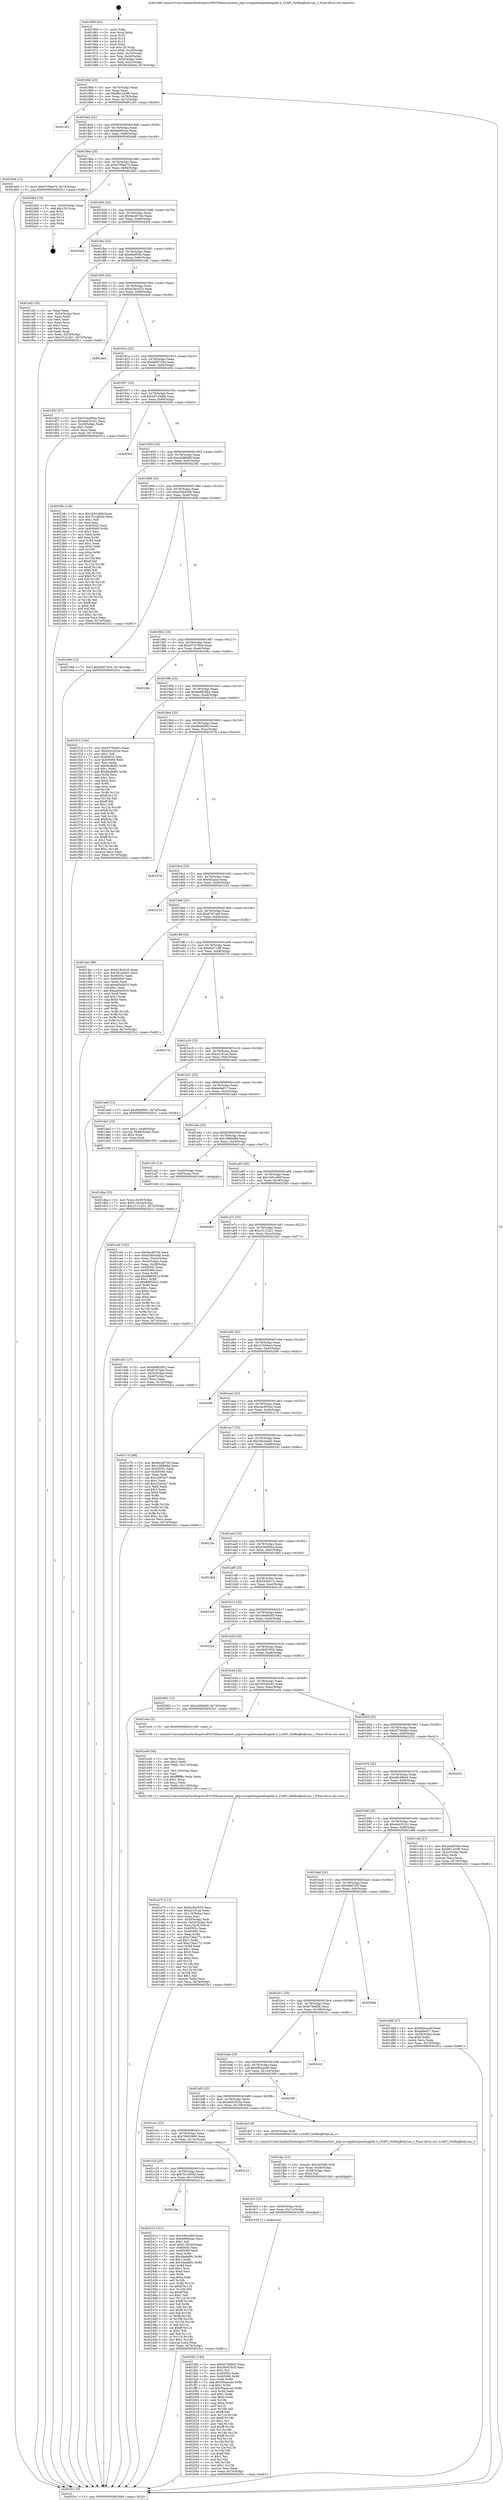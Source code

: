 digraph "0x401860" {
  label = "0x401860 (/mnt/c/Users/mathe/Desktop/tcc/POCII/binaries/extr_php-srcsapilitespeedlsapilib.h_LSAPI_GetReqBodyLen_r_Final-ollvm.out::main(0))"
  labelloc = "t"
  node[shape=record]

  Entry [label="",width=0.3,height=0.3,shape=circle,fillcolor=black,style=filled]
  "0x40188d" [label="{
     0x40188d [23]\l
     | [instrs]\l
     &nbsp;&nbsp;0x40188d \<+3\>: mov -0x74(%rbp),%eax\l
     &nbsp;&nbsp;0x401890 \<+2\>: mov %eax,%ecx\l
     &nbsp;&nbsp;0x401892 \<+6\>: sub $0x881243f6,%ecx\l
     &nbsp;&nbsp;0x401898 \<+3\>: mov %eax,-0x78(%rbp)\l
     &nbsp;&nbsp;0x40189b \<+3\>: mov %ecx,-0x7c(%rbp)\l
     &nbsp;&nbsp;0x40189e \<+6\>: je 0000000000401c63 \<main+0x403\>\l
  }"]
  "0x401c63" [label="{
     0x401c63\l
  }", style=dashed]
  "0x4018a4" [label="{
     0x4018a4 [22]\l
     | [instrs]\l
     &nbsp;&nbsp;0x4018a4 \<+5\>: jmp 00000000004018a9 \<main+0x49\>\l
     &nbsp;&nbsp;0x4018a9 \<+3\>: mov -0x78(%rbp),%eax\l
     &nbsp;&nbsp;0x4018ac \<+5\>: sub $0x8d0f42ae,%eax\l
     &nbsp;&nbsp;0x4018b1 \<+3\>: mov %eax,-0x80(%rbp)\l
     &nbsp;&nbsp;0x4018b4 \<+6\>: je 00000000004024a9 \<main+0xc49\>\l
  }"]
  Exit [label="",width=0.3,height=0.3,shape=circle,fillcolor=black,style=filled,peripheries=2]
  "0x4024a9" [label="{
     0x4024a9 [12]\l
     | [instrs]\l
     &nbsp;&nbsp;0x4024a9 \<+7\>: movl $0x9709ee7d,-0x74(%rbp)\l
     &nbsp;&nbsp;0x4024b0 \<+5\>: jmp 00000000004025c1 \<main+0xd61\>\l
  }"]
  "0x4018ba" [label="{
     0x4018ba [25]\l
     | [instrs]\l
     &nbsp;&nbsp;0x4018ba \<+5\>: jmp 00000000004018bf \<main+0x5f\>\l
     &nbsp;&nbsp;0x4018bf \<+3\>: mov -0x78(%rbp),%eax\l
     &nbsp;&nbsp;0x4018c2 \<+5\>: sub $0x9709ee7d,%eax\l
     &nbsp;&nbsp;0x4018c7 \<+6\>: mov %eax,-0x84(%rbp)\l
     &nbsp;&nbsp;0x4018cd \<+6\>: je 00000000004024b5 \<main+0xc55\>\l
  }"]
  "0x401c3e" [label="{
     0x401c3e\l
  }", style=dashed]
  "0x4024b5" [label="{
     0x4024b5 [19]\l
     | [instrs]\l
     &nbsp;&nbsp;0x4024b5 \<+3\>: mov -0x30(%rbp),%eax\l
     &nbsp;&nbsp;0x4024b8 \<+7\>: add $0x120,%rsp\l
     &nbsp;&nbsp;0x4024bf \<+1\>: pop %rbx\l
     &nbsp;&nbsp;0x4024c0 \<+2\>: pop %r12\l
     &nbsp;&nbsp;0x4024c2 \<+2\>: pop %r14\l
     &nbsp;&nbsp;0x4024c4 \<+2\>: pop %r15\l
     &nbsp;&nbsp;0x4024c6 \<+1\>: pop %rbp\l
     &nbsp;&nbsp;0x4024c7 \<+1\>: ret\l
  }"]
  "0x4018d3" [label="{
     0x4018d3 [25]\l
     | [instrs]\l
     &nbsp;&nbsp;0x4018d3 \<+5\>: jmp 00000000004018d8 \<main+0x78\>\l
     &nbsp;&nbsp;0x4018d8 \<+3\>: mov -0x78(%rbp),%eax\l
     &nbsp;&nbsp;0x4018db \<+5\>: sub $0x9acd07eb,%eax\l
     &nbsp;&nbsp;0x4018e0 \<+6\>: mov %eax,-0x88(%rbp)\l
     &nbsp;&nbsp;0x4018e6 \<+6\>: je 00000000004024c8 \<main+0xc68\>\l
  }"]
  "0x402412" [label="{
     0x402412 [151]\l
     | [instrs]\l
     &nbsp;&nbsp;0x402412 \<+5\>: mov $0x1691e80f,%eax\l
     &nbsp;&nbsp;0x402417 \<+5\>: mov $0x8d0f42ae,%ecx\l
     &nbsp;&nbsp;0x40241c \<+2\>: mov $0x1,%dl\l
     &nbsp;&nbsp;0x40241e \<+7\>: movl $0x0,-0x30(%rbp)\l
     &nbsp;&nbsp;0x402425 \<+7\>: mov 0x40505c,%esi\l
     &nbsp;&nbsp;0x40242c \<+7\>: mov 0x405060,%edi\l
     &nbsp;&nbsp;0x402433 \<+3\>: mov %esi,%r8d\l
     &nbsp;&nbsp;0x402436 \<+7\>: sub $0x3dadaf0c,%r8d\l
     &nbsp;&nbsp;0x40243d \<+4\>: sub $0x1,%r8d\l
     &nbsp;&nbsp;0x402441 \<+7\>: add $0x3dadaf0c,%r8d\l
     &nbsp;&nbsp;0x402448 \<+4\>: imul %r8d,%esi\l
     &nbsp;&nbsp;0x40244c \<+3\>: and $0x1,%esi\l
     &nbsp;&nbsp;0x40244f \<+3\>: cmp $0x0,%esi\l
     &nbsp;&nbsp;0x402452 \<+4\>: sete %r9b\l
     &nbsp;&nbsp;0x402456 \<+3\>: cmp $0xa,%edi\l
     &nbsp;&nbsp;0x402459 \<+4\>: setl %r10b\l
     &nbsp;&nbsp;0x40245d \<+3\>: mov %r9b,%r11b\l
     &nbsp;&nbsp;0x402460 \<+4\>: xor $0xff,%r11b\l
     &nbsp;&nbsp;0x402464 \<+3\>: mov %r10b,%bl\l
     &nbsp;&nbsp;0x402467 \<+3\>: xor $0xff,%bl\l
     &nbsp;&nbsp;0x40246a \<+3\>: xor $0x1,%dl\l
     &nbsp;&nbsp;0x40246d \<+3\>: mov %r11b,%r14b\l
     &nbsp;&nbsp;0x402470 \<+4\>: and $0xff,%r14b\l
     &nbsp;&nbsp;0x402474 \<+3\>: and %dl,%r9b\l
     &nbsp;&nbsp;0x402477 \<+3\>: mov %bl,%r15b\l
     &nbsp;&nbsp;0x40247a \<+4\>: and $0xff,%r15b\l
     &nbsp;&nbsp;0x40247e \<+3\>: and %dl,%r10b\l
     &nbsp;&nbsp;0x402481 \<+3\>: or %r9b,%r14b\l
     &nbsp;&nbsp;0x402484 \<+3\>: or %r10b,%r15b\l
     &nbsp;&nbsp;0x402487 \<+3\>: xor %r15b,%r14b\l
     &nbsp;&nbsp;0x40248a \<+3\>: or %bl,%r11b\l
     &nbsp;&nbsp;0x40248d \<+4\>: xor $0xff,%r11b\l
     &nbsp;&nbsp;0x402491 \<+3\>: or $0x1,%dl\l
     &nbsp;&nbsp;0x402494 \<+3\>: and %dl,%r11b\l
     &nbsp;&nbsp;0x402497 \<+3\>: or %r11b,%r14b\l
     &nbsp;&nbsp;0x40249a \<+4\>: test $0x1,%r14b\l
     &nbsp;&nbsp;0x40249e \<+3\>: cmovne %ecx,%eax\l
     &nbsp;&nbsp;0x4024a1 \<+3\>: mov %eax,-0x74(%rbp)\l
     &nbsp;&nbsp;0x4024a4 \<+5\>: jmp 00000000004025c1 \<main+0xd61\>\l
  }"]
  "0x4024c8" [label="{
     0x4024c8\l
  }", style=dashed]
  "0x4018ec" [label="{
     0x4018ec [25]\l
     | [instrs]\l
     &nbsp;&nbsp;0x4018ec \<+5\>: jmp 00000000004018f1 \<main+0x91\>\l
     &nbsp;&nbsp;0x4018f1 \<+3\>: mov -0x78(%rbp),%eax\l
     &nbsp;&nbsp;0x4018f4 \<+5\>: sub $0x9fa9f59c,%eax\l
     &nbsp;&nbsp;0x4018f9 \<+6\>: mov %eax,-0x8c(%rbp)\l
     &nbsp;&nbsp;0x4018ff \<+6\>: je 0000000000401ef2 \<main+0x692\>\l
  }"]
  "0x401c25" [label="{
     0x401c25 [25]\l
     | [instrs]\l
     &nbsp;&nbsp;0x401c25 \<+5\>: jmp 0000000000401c2a \<main+0x3ca\>\l
     &nbsp;&nbsp;0x401c2a \<+3\>: mov -0x78(%rbp),%eax\l
     &nbsp;&nbsp;0x401c2d \<+5\>: sub $0x7b1c805d,%eax\l
     &nbsp;&nbsp;0x401c32 \<+6\>: mov %eax,-0x110(%rbp)\l
     &nbsp;&nbsp;0x401c38 \<+6\>: je 0000000000402412 \<main+0xbb2\>\l
  }"]
  "0x401ef2" [label="{
     0x401ef2 [33]\l
     | [instrs]\l
     &nbsp;&nbsp;0x401ef2 \<+2\>: xor %eax,%eax\l
     &nbsp;&nbsp;0x401ef4 \<+3\>: mov -0x54(%rbp),%ecx\l
     &nbsp;&nbsp;0x401ef7 \<+2\>: mov %eax,%edx\l
     &nbsp;&nbsp;0x401ef9 \<+2\>: sub %ecx,%edx\l
     &nbsp;&nbsp;0x401efb \<+2\>: mov %eax,%ecx\l
     &nbsp;&nbsp;0x401efd \<+3\>: sub $0x1,%ecx\l
     &nbsp;&nbsp;0x401f00 \<+2\>: add %ecx,%edx\l
     &nbsp;&nbsp;0x401f02 \<+2\>: sub %edx,%eax\l
     &nbsp;&nbsp;0x401f04 \<+3\>: mov %eax,-0x54(%rbp)\l
     &nbsp;&nbsp;0x401f07 \<+7\>: movl $0x1f121d21,-0x74(%rbp)\l
     &nbsp;&nbsp;0x401f0e \<+5\>: jmp 00000000004025c1 \<main+0xd61\>\l
  }"]
  "0x401905" [label="{
     0x401905 [25]\l
     | [instrs]\l
     &nbsp;&nbsp;0x401905 \<+5\>: jmp 000000000040190a \<main+0xaa\>\l
     &nbsp;&nbsp;0x40190a \<+3\>: mov -0x78(%rbp),%eax\l
     &nbsp;&nbsp;0x40190d \<+5\>: sub $0xb18ce525,%eax\l
     &nbsp;&nbsp;0x401912 \<+6\>: mov %eax,-0x90(%rbp)\l
     &nbsp;&nbsp;0x401918 \<+6\>: je 00000000004024e4 \<main+0xc84\>\l
  }"]
  "0x402122" [label="{
     0x402122\l
  }", style=dashed]
  "0x4024e4" [label="{
     0x4024e4\l
  }", style=dashed]
  "0x40191e" [label="{
     0x40191e [25]\l
     | [instrs]\l
     &nbsp;&nbsp;0x40191e \<+5\>: jmp 0000000000401923 \<main+0xc3\>\l
     &nbsp;&nbsp;0x401923 \<+3\>: mov -0x78(%rbp),%eax\l
     &nbsp;&nbsp;0x401926 \<+5\>: sub $0xb6f5783a,%eax\l
     &nbsp;&nbsp;0x40192b \<+6\>: mov %eax,-0x94(%rbp)\l
     &nbsp;&nbsp;0x401931 \<+6\>: je 0000000000401d52 \<main+0x4f2\>\l
  }"]
  "0x401fd2" [label="{
     0x401fd2 [144]\l
     | [instrs]\l
     &nbsp;&nbsp;0x401fd2 \<+5\>: mov $0x4570b9d3,%eax\l
     &nbsp;&nbsp;0x401fd7 \<+5\>: mov $0x38007835,%esi\l
     &nbsp;&nbsp;0x401fdc \<+2\>: mov $0x1,%cl\l
     &nbsp;&nbsp;0x401fde \<+7\>: mov 0x40505c,%edx\l
     &nbsp;&nbsp;0x401fe5 \<+8\>: mov 0x405060,%r8d\l
     &nbsp;&nbsp;0x401fed \<+3\>: mov %edx,%r9d\l
     &nbsp;&nbsp;0x401ff0 \<+7\>: add $0x59aaecee,%r9d\l
     &nbsp;&nbsp;0x401ff7 \<+4\>: sub $0x1,%r9d\l
     &nbsp;&nbsp;0x401ffb \<+7\>: sub $0x59aaecee,%r9d\l
     &nbsp;&nbsp;0x402002 \<+4\>: imul %r9d,%edx\l
     &nbsp;&nbsp;0x402006 \<+3\>: and $0x1,%edx\l
     &nbsp;&nbsp;0x402009 \<+3\>: cmp $0x0,%edx\l
     &nbsp;&nbsp;0x40200c \<+4\>: sete %r10b\l
     &nbsp;&nbsp;0x402010 \<+4\>: cmp $0xa,%r8d\l
     &nbsp;&nbsp;0x402014 \<+4\>: setl %r11b\l
     &nbsp;&nbsp;0x402018 \<+3\>: mov %r10b,%bl\l
     &nbsp;&nbsp;0x40201b \<+3\>: xor $0xff,%bl\l
     &nbsp;&nbsp;0x40201e \<+3\>: mov %r11b,%r14b\l
     &nbsp;&nbsp;0x402021 \<+4\>: xor $0xff,%r14b\l
     &nbsp;&nbsp;0x402025 \<+3\>: xor $0x1,%cl\l
     &nbsp;&nbsp;0x402028 \<+3\>: mov %bl,%r15b\l
     &nbsp;&nbsp;0x40202b \<+4\>: and $0xff,%r15b\l
     &nbsp;&nbsp;0x40202f \<+3\>: and %cl,%r10b\l
     &nbsp;&nbsp;0x402032 \<+3\>: mov %r14b,%r12b\l
     &nbsp;&nbsp;0x402035 \<+4\>: and $0xff,%r12b\l
     &nbsp;&nbsp;0x402039 \<+3\>: and %cl,%r11b\l
     &nbsp;&nbsp;0x40203c \<+3\>: or %r10b,%r15b\l
     &nbsp;&nbsp;0x40203f \<+3\>: or %r11b,%r12b\l
     &nbsp;&nbsp;0x402042 \<+3\>: xor %r12b,%r15b\l
     &nbsp;&nbsp;0x402045 \<+3\>: or %r14b,%bl\l
     &nbsp;&nbsp;0x402048 \<+3\>: xor $0xff,%bl\l
     &nbsp;&nbsp;0x40204b \<+3\>: or $0x1,%cl\l
     &nbsp;&nbsp;0x40204e \<+2\>: and %cl,%bl\l
     &nbsp;&nbsp;0x402050 \<+3\>: or %bl,%r15b\l
     &nbsp;&nbsp;0x402053 \<+4\>: test $0x1,%r15b\l
     &nbsp;&nbsp;0x402057 \<+3\>: cmovne %esi,%eax\l
     &nbsp;&nbsp;0x40205a \<+3\>: mov %eax,-0x74(%rbp)\l
     &nbsp;&nbsp;0x40205d \<+5\>: jmp 00000000004025c1 \<main+0xd61\>\l
  }"]
  "0x401d52" [label="{
     0x401d52 [27]\l
     | [instrs]\l
     &nbsp;&nbsp;0x401d52 \<+5\>: mov $0x334a90ea,%eax\l
     &nbsp;&nbsp;0x401d57 \<+5\>: mov $0x4eb35161,%ecx\l
     &nbsp;&nbsp;0x401d5c \<+3\>: mov -0x28(%rbp),%edx\l
     &nbsp;&nbsp;0x401d5f \<+3\>: cmp $0x1,%edx\l
     &nbsp;&nbsp;0x401d62 \<+3\>: cmovl %ecx,%eax\l
     &nbsp;&nbsp;0x401d65 \<+3\>: mov %eax,-0x74(%rbp)\l
     &nbsp;&nbsp;0x401d68 \<+5\>: jmp 00000000004025c1 \<main+0xd61\>\l
  }"]
  "0x401937" [label="{
     0x401937 [25]\l
     | [instrs]\l
     &nbsp;&nbsp;0x401937 \<+5\>: jmp 000000000040193c \<main+0xdc\>\l
     &nbsp;&nbsp;0x40193c \<+3\>: mov -0x78(%rbp),%eax\l
     &nbsp;&nbsp;0x40193f \<+5\>: sub $0xb87e3a89,%eax\l
     &nbsp;&nbsp;0x401944 \<+6\>: mov %eax,-0x98(%rbp)\l
     &nbsp;&nbsp;0x40194a \<+6\>: je 0000000000402363 \<main+0xb03\>\l
  }"]
  "0x401fc3" [label="{
     0x401fc3 [15]\l
     | [instrs]\l
     &nbsp;&nbsp;0x401fc3 \<+4\>: mov -0x50(%rbp),%rdi\l
     &nbsp;&nbsp;0x401fc7 \<+6\>: mov %eax,-0x11c(%rbp)\l
     &nbsp;&nbsp;0x401fcd \<+5\>: call 0000000000401030 \<free@plt\>\l
     | [calls]\l
     &nbsp;&nbsp;0x401030 \{1\} (unknown)\l
  }"]
  "0x402363" [label="{
     0x402363\l
  }", style=dashed]
  "0x401950" [label="{
     0x401950 [25]\l
     | [instrs]\l
     &nbsp;&nbsp;0x401950 \<+5\>: jmp 0000000000401955 \<main+0xf5\>\l
     &nbsp;&nbsp;0x401955 \<+3\>: mov -0x78(%rbp),%eax\l
     &nbsp;&nbsp;0x401958 \<+5\>: sub $0xcbd8dd6f,%eax\l
     &nbsp;&nbsp;0x40195d \<+6\>: mov %eax,-0x9c(%rbp)\l
     &nbsp;&nbsp;0x401963 \<+6\>: je 000000000040238c \<main+0xb2c\>\l
  }"]
  "0x401fac" [label="{
     0x401fac [23]\l
     | [instrs]\l
     &nbsp;&nbsp;0x401fac \<+10\>: movabs $0x4030d6,%rdi\l
     &nbsp;&nbsp;0x401fb6 \<+3\>: mov %eax,-0x58(%rbp)\l
     &nbsp;&nbsp;0x401fb9 \<+3\>: mov -0x58(%rbp),%esi\l
     &nbsp;&nbsp;0x401fbc \<+2\>: mov $0x0,%al\l
     &nbsp;&nbsp;0x401fbe \<+5\>: call 0000000000401040 \<printf@plt\>\l
     | [calls]\l
     &nbsp;&nbsp;0x401040 \{1\} (unknown)\l
  }"]
  "0x40238c" [label="{
     0x40238c [134]\l
     | [instrs]\l
     &nbsp;&nbsp;0x40238c \<+5\>: mov $0x1691e80f,%eax\l
     &nbsp;&nbsp;0x402391 \<+5\>: mov $0x7b1c805d,%ecx\l
     &nbsp;&nbsp;0x402396 \<+2\>: mov $0x1,%dl\l
     &nbsp;&nbsp;0x402398 \<+2\>: xor %esi,%esi\l
     &nbsp;&nbsp;0x40239a \<+7\>: mov 0x40505c,%edi\l
     &nbsp;&nbsp;0x4023a1 \<+8\>: mov 0x405060,%r8d\l
     &nbsp;&nbsp;0x4023a9 \<+3\>: sub $0x1,%esi\l
     &nbsp;&nbsp;0x4023ac \<+3\>: mov %edi,%r9d\l
     &nbsp;&nbsp;0x4023af \<+3\>: add %esi,%r9d\l
     &nbsp;&nbsp;0x4023b2 \<+4\>: imul %r9d,%edi\l
     &nbsp;&nbsp;0x4023b6 \<+3\>: and $0x1,%edi\l
     &nbsp;&nbsp;0x4023b9 \<+3\>: cmp $0x0,%edi\l
     &nbsp;&nbsp;0x4023bc \<+4\>: sete %r10b\l
     &nbsp;&nbsp;0x4023c0 \<+4\>: cmp $0xa,%r8d\l
     &nbsp;&nbsp;0x4023c4 \<+4\>: setl %r11b\l
     &nbsp;&nbsp;0x4023c8 \<+3\>: mov %r10b,%bl\l
     &nbsp;&nbsp;0x4023cb \<+3\>: xor $0xff,%bl\l
     &nbsp;&nbsp;0x4023ce \<+3\>: mov %r11b,%r14b\l
     &nbsp;&nbsp;0x4023d1 \<+4\>: xor $0xff,%r14b\l
     &nbsp;&nbsp;0x4023d5 \<+3\>: xor $0x0,%dl\l
     &nbsp;&nbsp;0x4023d8 \<+3\>: mov %bl,%r15b\l
     &nbsp;&nbsp;0x4023db \<+4\>: and $0x0,%r15b\l
     &nbsp;&nbsp;0x4023df \<+3\>: and %dl,%r10b\l
     &nbsp;&nbsp;0x4023e2 \<+3\>: mov %r14b,%r12b\l
     &nbsp;&nbsp;0x4023e5 \<+4\>: and $0x0,%r12b\l
     &nbsp;&nbsp;0x4023e9 \<+3\>: and %dl,%r11b\l
     &nbsp;&nbsp;0x4023ec \<+3\>: or %r10b,%r15b\l
     &nbsp;&nbsp;0x4023ef \<+3\>: or %r11b,%r12b\l
     &nbsp;&nbsp;0x4023f2 \<+3\>: xor %r12b,%r15b\l
     &nbsp;&nbsp;0x4023f5 \<+3\>: or %r14b,%bl\l
     &nbsp;&nbsp;0x4023f8 \<+3\>: xor $0xff,%bl\l
     &nbsp;&nbsp;0x4023fb \<+3\>: or $0x0,%dl\l
     &nbsp;&nbsp;0x4023fe \<+2\>: and %dl,%bl\l
     &nbsp;&nbsp;0x402400 \<+3\>: or %bl,%r15b\l
     &nbsp;&nbsp;0x402403 \<+4\>: test $0x1,%r15b\l
     &nbsp;&nbsp;0x402407 \<+3\>: cmovne %ecx,%eax\l
     &nbsp;&nbsp;0x40240a \<+3\>: mov %eax,-0x74(%rbp)\l
     &nbsp;&nbsp;0x40240d \<+5\>: jmp 00000000004025c1 \<main+0xd61\>\l
  }"]
  "0x401969" [label="{
     0x401969 [25]\l
     | [instrs]\l
     &nbsp;&nbsp;0x401969 \<+5\>: jmp 000000000040196e \<main+0x10e\>\l
     &nbsp;&nbsp;0x40196e \<+3\>: mov -0x78(%rbp),%eax\l
     &nbsp;&nbsp;0x401971 \<+5\>: sub $0xd34b45d8,%eax\l
     &nbsp;&nbsp;0x401976 \<+6\>: mov %eax,-0xa0(%rbp)\l
     &nbsp;&nbsp;0x40197c \<+6\>: je 0000000000401d46 \<main+0x4e6\>\l
  }"]
  "0x401c0c" [label="{
     0x401c0c [25]\l
     | [instrs]\l
     &nbsp;&nbsp;0x401c0c \<+5\>: jmp 0000000000401c11 \<main+0x3b1\>\l
     &nbsp;&nbsp;0x401c11 \<+3\>: mov -0x78(%rbp),%eax\l
     &nbsp;&nbsp;0x401c14 \<+5\>: sub $0x766028d0,%eax\l
     &nbsp;&nbsp;0x401c19 \<+6\>: mov %eax,-0x10c(%rbp)\l
     &nbsp;&nbsp;0x401c1f \<+6\>: je 0000000000402122 \<main+0x8c2\>\l
  }"]
  "0x401d46" [label="{
     0x401d46 [12]\l
     | [instrs]\l
     &nbsp;&nbsp;0x401d46 \<+7\>: movl $0xb6f5783a,-0x74(%rbp)\l
     &nbsp;&nbsp;0x401d4d \<+5\>: jmp 00000000004025c1 \<main+0xd61\>\l
  }"]
  "0x401982" [label="{
     0x401982 [25]\l
     | [instrs]\l
     &nbsp;&nbsp;0x401982 \<+5\>: jmp 0000000000401987 \<main+0x127\>\l
     &nbsp;&nbsp;0x401987 \<+3\>: mov -0x78(%rbp),%eax\l
     &nbsp;&nbsp;0x40198a \<+5\>: sub $0xd73278d4,%eax\l
     &nbsp;&nbsp;0x40198f \<+6\>: mov %eax,-0xa4(%rbp)\l
     &nbsp;&nbsp;0x401995 \<+6\>: je 000000000040256c \<main+0xd0c\>\l
  }"]
  "0x401fa3" [label="{
     0x401fa3 [9]\l
     | [instrs]\l
     &nbsp;&nbsp;0x401fa3 \<+4\>: mov -0x50(%rbp),%rdi\l
     &nbsp;&nbsp;0x401fa7 \<+5\>: call 00000000004015e0 \<LSAPI_GetReqBodyLen_r\>\l
     | [calls]\l
     &nbsp;&nbsp;0x4015e0 \{1\} (/mnt/c/Users/mathe/Desktop/tcc/POCII/binaries/extr_php-srcsapilitespeedlsapilib.h_LSAPI_GetReqBodyLen_r_Final-ollvm.out::LSAPI_GetReqBodyLen_r)\l
  }"]
  "0x40256c" [label="{
     0x40256c\l
  }", style=dashed]
  "0x40199b" [label="{
     0x40199b [25]\l
     | [instrs]\l
     &nbsp;&nbsp;0x40199b \<+5\>: jmp 00000000004019a0 \<main+0x140\>\l
     &nbsp;&nbsp;0x4019a0 \<+3\>: mov -0x78(%rbp),%eax\l
     &nbsp;&nbsp;0x4019a3 \<+5\>: sub $0xde9826b2,%eax\l
     &nbsp;&nbsp;0x4019a8 \<+6\>: mov %eax,-0xa8(%rbp)\l
     &nbsp;&nbsp;0x4019ae \<+6\>: je 0000000000401f13 \<main+0x6b3\>\l
  }"]
  "0x401bf3" [label="{
     0x401bf3 [25]\l
     | [instrs]\l
     &nbsp;&nbsp;0x401bf3 \<+5\>: jmp 0000000000401bf8 \<main+0x398\>\l
     &nbsp;&nbsp;0x401bf8 \<+3\>: mov -0x78(%rbp),%eax\l
     &nbsp;&nbsp;0x401bfb \<+5\>: sub $0x6c81825a,%eax\l
     &nbsp;&nbsp;0x401c00 \<+6\>: mov %eax,-0x108(%rbp)\l
     &nbsp;&nbsp;0x401c06 \<+6\>: je 0000000000401fa3 \<main+0x743\>\l
  }"]
  "0x401f13" [label="{
     0x401f13 [144]\l
     | [instrs]\l
     &nbsp;&nbsp;0x401f13 \<+5\>: mov $0x4570b9d3,%eax\l
     &nbsp;&nbsp;0x401f18 \<+5\>: mov $0x6c81825a,%ecx\l
     &nbsp;&nbsp;0x401f1d \<+2\>: mov $0x1,%dl\l
     &nbsp;&nbsp;0x401f1f \<+7\>: mov 0x40505c,%esi\l
     &nbsp;&nbsp;0x401f26 \<+7\>: mov 0x405060,%edi\l
     &nbsp;&nbsp;0x401f2d \<+3\>: mov %esi,%r8d\l
     &nbsp;&nbsp;0x401f30 \<+7\>: sub $0xfdcdbdf2,%r8d\l
     &nbsp;&nbsp;0x401f37 \<+4\>: sub $0x1,%r8d\l
     &nbsp;&nbsp;0x401f3b \<+7\>: add $0xfdcdbdf2,%r8d\l
     &nbsp;&nbsp;0x401f42 \<+4\>: imul %r8d,%esi\l
     &nbsp;&nbsp;0x401f46 \<+3\>: and $0x1,%esi\l
     &nbsp;&nbsp;0x401f49 \<+3\>: cmp $0x0,%esi\l
     &nbsp;&nbsp;0x401f4c \<+4\>: sete %r9b\l
     &nbsp;&nbsp;0x401f50 \<+3\>: cmp $0xa,%edi\l
     &nbsp;&nbsp;0x401f53 \<+4\>: setl %r10b\l
     &nbsp;&nbsp;0x401f57 \<+3\>: mov %r9b,%r11b\l
     &nbsp;&nbsp;0x401f5a \<+4\>: xor $0xff,%r11b\l
     &nbsp;&nbsp;0x401f5e \<+3\>: mov %r10b,%bl\l
     &nbsp;&nbsp;0x401f61 \<+3\>: xor $0xff,%bl\l
     &nbsp;&nbsp;0x401f64 \<+3\>: xor $0x1,%dl\l
     &nbsp;&nbsp;0x401f67 \<+3\>: mov %r11b,%r14b\l
     &nbsp;&nbsp;0x401f6a \<+4\>: and $0xff,%r14b\l
     &nbsp;&nbsp;0x401f6e \<+3\>: and %dl,%r9b\l
     &nbsp;&nbsp;0x401f71 \<+3\>: mov %bl,%r15b\l
     &nbsp;&nbsp;0x401f74 \<+4\>: and $0xff,%r15b\l
     &nbsp;&nbsp;0x401f78 \<+3\>: and %dl,%r10b\l
     &nbsp;&nbsp;0x401f7b \<+3\>: or %r9b,%r14b\l
     &nbsp;&nbsp;0x401f7e \<+3\>: or %r10b,%r15b\l
     &nbsp;&nbsp;0x401f81 \<+3\>: xor %r15b,%r14b\l
     &nbsp;&nbsp;0x401f84 \<+3\>: or %bl,%r11b\l
     &nbsp;&nbsp;0x401f87 \<+4\>: xor $0xff,%r11b\l
     &nbsp;&nbsp;0x401f8b \<+3\>: or $0x1,%dl\l
     &nbsp;&nbsp;0x401f8e \<+3\>: and %dl,%r11b\l
     &nbsp;&nbsp;0x401f91 \<+3\>: or %r11b,%r14b\l
     &nbsp;&nbsp;0x401f94 \<+4\>: test $0x1,%r14b\l
     &nbsp;&nbsp;0x401f98 \<+3\>: cmovne %ecx,%eax\l
     &nbsp;&nbsp;0x401f9b \<+3\>: mov %eax,-0x74(%rbp)\l
     &nbsp;&nbsp;0x401f9e \<+5\>: jmp 00000000004025c1 \<main+0xd61\>\l
  }"]
  "0x4019b4" [label="{
     0x4019b4 [25]\l
     | [instrs]\l
     &nbsp;&nbsp;0x4019b4 \<+5\>: jmp 00000000004019b9 \<main+0x159\>\l
     &nbsp;&nbsp;0x4019b9 \<+3\>: mov -0x78(%rbp),%eax\l
     &nbsp;&nbsp;0x4019bc \<+5\>: sub $0xf8eb4963,%eax\l
     &nbsp;&nbsp;0x4019c1 \<+6\>: mov %eax,-0xac(%rbp)\l
     &nbsp;&nbsp;0x4019c7 \<+6\>: je 0000000000402578 \<main+0xd18\>\l
  }"]
  "0x40236f" [label="{
     0x40236f\l
  }", style=dashed]
  "0x402578" [label="{
     0x402578\l
  }", style=dashed]
  "0x4019cd" [label="{
     0x4019cd [25]\l
     | [instrs]\l
     &nbsp;&nbsp;0x4019cd \<+5\>: jmp 00000000004019d2 \<main+0x172\>\l
     &nbsp;&nbsp;0x4019d2 \<+3\>: mov -0x78(%rbp),%eax\l
     &nbsp;&nbsp;0x4019d5 \<+5\>: sub $0x6d2aad,%eax\l
     &nbsp;&nbsp;0x4019da \<+6\>: mov %eax,-0xb0(%rbp)\l
     &nbsp;&nbsp;0x4019e0 \<+6\>: je 0000000000402233 \<main+0x9d3\>\l
  }"]
  "0x401bda" [label="{
     0x401bda [25]\l
     | [instrs]\l
     &nbsp;&nbsp;0x401bda \<+5\>: jmp 0000000000401bdf \<main+0x37f\>\l
     &nbsp;&nbsp;0x401bdf \<+3\>: mov -0x78(%rbp),%eax\l
     &nbsp;&nbsp;0x401be2 \<+5\>: sub $0x692aac6f,%eax\l
     &nbsp;&nbsp;0x401be7 \<+6\>: mov %eax,-0x104(%rbp)\l
     &nbsp;&nbsp;0x401bed \<+6\>: je 000000000040236f \<main+0xb0f\>\l
  }"]
  "0x402233" [label="{
     0x402233\l
  }", style=dashed]
  "0x4019e6" [label="{
     0x4019e6 [25]\l
     | [instrs]\l
     &nbsp;&nbsp;0x4019e6 \<+5\>: jmp 00000000004019eb \<main+0x18b\>\l
     &nbsp;&nbsp;0x4019eb \<+3\>: mov -0x78(%rbp),%eax\l
     &nbsp;&nbsp;0x4019ee \<+5\>: sub $0x8767abd,%eax\l
     &nbsp;&nbsp;0x4019f3 \<+6\>: mov %eax,-0xb4(%rbp)\l
     &nbsp;&nbsp;0x4019f9 \<+6\>: je 0000000000401dec \<main+0x58c\>\l
  }"]
  "0x4021e1" [label="{
     0x4021e1\l
  }", style=dashed]
  "0x401dec" [label="{
     0x401dec [88]\l
     | [instrs]\l
     &nbsp;&nbsp;0x401dec \<+5\>: mov $0xb18ce525,%eax\l
     &nbsp;&nbsp;0x401df1 \<+5\>: mov $0x381d4ed1,%ecx\l
     &nbsp;&nbsp;0x401df6 \<+7\>: mov 0x40505c,%edx\l
     &nbsp;&nbsp;0x401dfd \<+7\>: mov 0x405060,%esi\l
     &nbsp;&nbsp;0x401e04 \<+2\>: mov %edx,%edi\l
     &nbsp;&nbsp;0x401e06 \<+6\>: sub $0xad5a5d33,%edi\l
     &nbsp;&nbsp;0x401e0c \<+3\>: sub $0x1,%edi\l
     &nbsp;&nbsp;0x401e0f \<+6\>: add $0xad5a5d33,%edi\l
     &nbsp;&nbsp;0x401e15 \<+3\>: imul %edi,%edx\l
     &nbsp;&nbsp;0x401e18 \<+3\>: and $0x1,%edx\l
     &nbsp;&nbsp;0x401e1b \<+3\>: cmp $0x0,%edx\l
     &nbsp;&nbsp;0x401e1e \<+4\>: sete %r8b\l
     &nbsp;&nbsp;0x401e22 \<+3\>: cmp $0xa,%esi\l
     &nbsp;&nbsp;0x401e25 \<+4\>: setl %r9b\l
     &nbsp;&nbsp;0x401e29 \<+3\>: mov %r8b,%r10b\l
     &nbsp;&nbsp;0x401e2c \<+3\>: and %r9b,%r10b\l
     &nbsp;&nbsp;0x401e2f \<+3\>: xor %r9b,%r8b\l
     &nbsp;&nbsp;0x401e32 \<+3\>: or %r8b,%r10b\l
     &nbsp;&nbsp;0x401e35 \<+4\>: test $0x1,%r10b\l
     &nbsp;&nbsp;0x401e39 \<+3\>: cmovne %ecx,%eax\l
     &nbsp;&nbsp;0x401e3c \<+3\>: mov %eax,-0x74(%rbp)\l
     &nbsp;&nbsp;0x401e3f \<+5\>: jmp 00000000004025c1 \<main+0xd61\>\l
  }"]
  "0x4019ff" [label="{
     0x4019ff [25]\l
     | [instrs]\l
     &nbsp;&nbsp;0x4019ff \<+5\>: jmp 0000000000401a04 \<main+0x1a4\>\l
     &nbsp;&nbsp;0x401a04 \<+3\>: mov -0x78(%rbp),%eax\l
     &nbsp;&nbsp;0x401a07 \<+5\>: sub $0x9d27188,%eax\l
     &nbsp;&nbsp;0x401a0c \<+6\>: mov %eax,-0xb8(%rbp)\l
     &nbsp;&nbsp;0x401a12 \<+6\>: je 000000000040237b \<main+0xb1b\>\l
  }"]
  "0x401bc1" [label="{
     0x401bc1 [25]\l
     | [instrs]\l
     &nbsp;&nbsp;0x401bc1 \<+5\>: jmp 0000000000401bc6 \<main+0x366\>\l
     &nbsp;&nbsp;0x401bc6 \<+3\>: mov -0x78(%rbp),%eax\l
     &nbsp;&nbsp;0x401bc9 \<+5\>: sub $0x67feef58,%eax\l
     &nbsp;&nbsp;0x401bce \<+6\>: mov %eax,-0x100(%rbp)\l
     &nbsp;&nbsp;0x401bd4 \<+6\>: je 00000000004021e1 \<main+0x981\>\l
  }"]
  "0x40237b" [label="{
     0x40237b\l
  }", style=dashed]
  "0x401a18" [label="{
     0x401a18 [25]\l
     | [instrs]\l
     &nbsp;&nbsp;0x401a18 \<+5\>: jmp 0000000000401a1d \<main+0x1bd\>\l
     &nbsp;&nbsp;0x401a1d \<+3\>: mov -0x78(%rbp),%eax\l
     &nbsp;&nbsp;0x401a20 \<+5\>: sub $0xa2191aa,%eax\l
     &nbsp;&nbsp;0x401a25 \<+6\>: mov %eax,-0xbc(%rbp)\l
     &nbsp;&nbsp;0x401a2b \<+6\>: je 0000000000401ee6 \<main+0x686\>\l
  }"]
  "0x40206e" [label="{
     0x40206e\l
  }", style=dashed]
  "0x401ee6" [label="{
     0x401ee6 [12]\l
     | [instrs]\l
     &nbsp;&nbsp;0x401ee6 \<+7\>: movl $0x9fa9f59c,-0x74(%rbp)\l
     &nbsp;&nbsp;0x401eed \<+5\>: jmp 00000000004025c1 \<main+0xd61\>\l
  }"]
  "0x401a31" [label="{
     0x401a31 [25]\l
     | [instrs]\l
     &nbsp;&nbsp;0x401a31 \<+5\>: jmp 0000000000401a36 \<main+0x1d6\>\l
     &nbsp;&nbsp;0x401a36 \<+3\>: mov -0x78(%rbp),%eax\l
     &nbsp;&nbsp;0x401a39 \<+5\>: sub $0xde9ef17,%eax\l
     &nbsp;&nbsp;0x401a3e \<+6\>: mov %eax,-0xc0(%rbp)\l
     &nbsp;&nbsp;0x401a44 \<+6\>: je 0000000000401da3 \<main+0x543\>\l
  }"]
  "0x401e75" [label="{
     0x401e75 [113]\l
     | [instrs]\l
     &nbsp;&nbsp;0x401e75 \<+5\>: mov $0xb18ce525,%ecx\l
     &nbsp;&nbsp;0x401e7a \<+5\>: mov $0xa2191aa,%edx\l
     &nbsp;&nbsp;0x401e7f \<+6\>: mov -0x118(%rbp),%esi\l
     &nbsp;&nbsp;0x401e85 \<+3\>: imul %eax,%esi\l
     &nbsp;&nbsp;0x401e88 \<+4\>: mov -0x50(%rbp),%rdi\l
     &nbsp;&nbsp;0x401e8c \<+4\>: movslq -0x54(%rbp),%r8\l
     &nbsp;&nbsp;0x401e90 \<+4\>: mov %esi,(%rdi,%r8,4)\l
     &nbsp;&nbsp;0x401e94 \<+7\>: mov 0x40505c,%eax\l
     &nbsp;&nbsp;0x401e9b \<+7\>: mov 0x405060,%esi\l
     &nbsp;&nbsp;0x401ea2 \<+3\>: mov %eax,%r9d\l
     &nbsp;&nbsp;0x401ea5 \<+7\>: sub $0xc7dae772,%r9d\l
     &nbsp;&nbsp;0x401eac \<+4\>: sub $0x1,%r9d\l
     &nbsp;&nbsp;0x401eb0 \<+7\>: add $0xc7dae772,%r9d\l
     &nbsp;&nbsp;0x401eb7 \<+4\>: imul %r9d,%eax\l
     &nbsp;&nbsp;0x401ebb \<+3\>: and $0x1,%eax\l
     &nbsp;&nbsp;0x401ebe \<+3\>: cmp $0x0,%eax\l
     &nbsp;&nbsp;0x401ec1 \<+4\>: sete %r10b\l
     &nbsp;&nbsp;0x401ec5 \<+3\>: cmp $0xa,%esi\l
     &nbsp;&nbsp;0x401ec8 \<+4\>: setl %r11b\l
     &nbsp;&nbsp;0x401ecc \<+3\>: mov %r10b,%bl\l
     &nbsp;&nbsp;0x401ecf \<+3\>: and %r11b,%bl\l
     &nbsp;&nbsp;0x401ed2 \<+3\>: xor %r11b,%r10b\l
     &nbsp;&nbsp;0x401ed5 \<+3\>: or %r10b,%bl\l
     &nbsp;&nbsp;0x401ed8 \<+3\>: test $0x1,%bl\l
     &nbsp;&nbsp;0x401edb \<+3\>: cmovne %edx,%ecx\l
     &nbsp;&nbsp;0x401ede \<+3\>: mov %ecx,-0x74(%rbp)\l
     &nbsp;&nbsp;0x401ee1 \<+5\>: jmp 00000000004025c1 \<main+0xd61\>\l
  }"]
  "0x401da3" [label="{
     0x401da3 [23]\l
     | [instrs]\l
     &nbsp;&nbsp;0x401da3 \<+7\>: movl $0x1,-0x48(%rbp)\l
     &nbsp;&nbsp;0x401daa \<+4\>: movslq -0x48(%rbp),%rax\l
     &nbsp;&nbsp;0x401dae \<+4\>: shl $0x2,%rax\l
     &nbsp;&nbsp;0x401db2 \<+3\>: mov %rax,%rdi\l
     &nbsp;&nbsp;0x401db5 \<+5\>: call 0000000000401050 \<malloc@plt\>\l
     | [calls]\l
     &nbsp;&nbsp;0x401050 \{1\} (unknown)\l
  }"]
  "0x401a4a" [label="{
     0x401a4a [25]\l
     | [instrs]\l
     &nbsp;&nbsp;0x401a4a \<+5\>: jmp 0000000000401a4f \<main+0x1ef\>\l
     &nbsp;&nbsp;0x401a4f \<+3\>: mov -0x78(%rbp),%eax\l
     &nbsp;&nbsp;0x401a52 \<+5\>: sub $0x10fb6d8d,%eax\l
     &nbsp;&nbsp;0x401a57 \<+6\>: mov %eax,-0xc4(%rbp)\l
     &nbsp;&nbsp;0x401a5d \<+6\>: je 0000000000401cd3 \<main+0x473\>\l
  }"]
  "0x401e49" [label="{
     0x401e49 [44]\l
     | [instrs]\l
     &nbsp;&nbsp;0x401e49 \<+2\>: xor %ecx,%ecx\l
     &nbsp;&nbsp;0x401e4b \<+5\>: mov $0x2,%edx\l
     &nbsp;&nbsp;0x401e50 \<+6\>: mov %edx,-0x114(%rbp)\l
     &nbsp;&nbsp;0x401e56 \<+1\>: cltd\l
     &nbsp;&nbsp;0x401e57 \<+6\>: mov -0x114(%rbp),%esi\l
     &nbsp;&nbsp;0x401e5d \<+2\>: idiv %esi\l
     &nbsp;&nbsp;0x401e5f \<+6\>: imul $0xfffffffe,%edx,%edx\l
     &nbsp;&nbsp;0x401e65 \<+3\>: sub $0x1,%ecx\l
     &nbsp;&nbsp;0x401e68 \<+2\>: sub %ecx,%edx\l
     &nbsp;&nbsp;0x401e6a \<+6\>: mov %edx,-0x118(%rbp)\l
     &nbsp;&nbsp;0x401e70 \<+5\>: call 0000000000401160 \<next_i\>\l
     | [calls]\l
     &nbsp;&nbsp;0x401160 \{1\} (/mnt/c/Users/mathe/Desktop/tcc/POCII/binaries/extr_php-srcsapilitespeedlsapilib.h_LSAPI_GetReqBodyLen_r_Final-ollvm.out::next_i)\l
  }"]
  "0x401cd3" [label="{
     0x401cd3 [13]\l
     | [instrs]\l
     &nbsp;&nbsp;0x401cd3 \<+4\>: mov -0x40(%rbp),%rax\l
     &nbsp;&nbsp;0x401cd7 \<+4\>: mov 0x8(%rax),%rdi\l
     &nbsp;&nbsp;0x401cdb \<+5\>: call 0000000000401060 \<atoi@plt\>\l
     | [calls]\l
     &nbsp;&nbsp;0x401060 \{1\} (unknown)\l
  }"]
  "0x401a63" [label="{
     0x401a63 [25]\l
     | [instrs]\l
     &nbsp;&nbsp;0x401a63 \<+5\>: jmp 0000000000401a68 \<main+0x208\>\l
     &nbsp;&nbsp;0x401a68 \<+3\>: mov -0x78(%rbp),%eax\l
     &nbsp;&nbsp;0x401a6b \<+5\>: sub $0x1691e80f,%eax\l
     &nbsp;&nbsp;0x401a70 \<+6\>: mov %eax,-0xc8(%rbp)\l
     &nbsp;&nbsp;0x401a76 \<+6\>: je 00000000004025b3 \<main+0xd53\>\l
  }"]
  "0x401dba" [label="{
     0x401dba [23]\l
     | [instrs]\l
     &nbsp;&nbsp;0x401dba \<+4\>: mov %rax,-0x50(%rbp)\l
     &nbsp;&nbsp;0x401dbe \<+7\>: movl $0x0,-0x54(%rbp)\l
     &nbsp;&nbsp;0x401dc5 \<+7\>: movl $0x1f121d21,-0x74(%rbp)\l
     &nbsp;&nbsp;0x401dcc \<+5\>: jmp 00000000004025c1 \<main+0xd61\>\l
  }"]
  "0x4025b3" [label="{
     0x4025b3\l
  }", style=dashed]
  "0x401a7c" [label="{
     0x401a7c [25]\l
     | [instrs]\l
     &nbsp;&nbsp;0x401a7c \<+5\>: jmp 0000000000401a81 \<main+0x221\>\l
     &nbsp;&nbsp;0x401a81 \<+3\>: mov -0x78(%rbp),%eax\l
     &nbsp;&nbsp;0x401a84 \<+5\>: sub $0x1f121d21,%eax\l
     &nbsp;&nbsp;0x401a89 \<+6\>: mov %eax,-0xcc(%rbp)\l
     &nbsp;&nbsp;0x401a8f \<+6\>: je 0000000000401dd1 \<main+0x571\>\l
  }"]
  "0x401ba8" [label="{
     0x401ba8 [25]\l
     | [instrs]\l
     &nbsp;&nbsp;0x401ba8 \<+5\>: jmp 0000000000401bad \<main+0x34d\>\l
     &nbsp;&nbsp;0x401bad \<+3\>: mov -0x78(%rbp),%eax\l
     &nbsp;&nbsp;0x401bb0 \<+5\>: sub $0x5dfd7f3f,%eax\l
     &nbsp;&nbsp;0x401bb5 \<+6\>: mov %eax,-0xfc(%rbp)\l
     &nbsp;&nbsp;0x401bbb \<+6\>: je 000000000040206e \<main+0x80e\>\l
  }"]
  "0x401dd1" [label="{
     0x401dd1 [27]\l
     | [instrs]\l
     &nbsp;&nbsp;0x401dd1 \<+5\>: mov $0xde9826b2,%eax\l
     &nbsp;&nbsp;0x401dd6 \<+5\>: mov $0x8767abd,%ecx\l
     &nbsp;&nbsp;0x401ddb \<+3\>: mov -0x54(%rbp),%edx\l
     &nbsp;&nbsp;0x401dde \<+3\>: cmp -0x48(%rbp),%edx\l
     &nbsp;&nbsp;0x401de1 \<+3\>: cmovl %ecx,%eax\l
     &nbsp;&nbsp;0x401de4 \<+3\>: mov %eax,-0x74(%rbp)\l
     &nbsp;&nbsp;0x401de7 \<+5\>: jmp 00000000004025c1 \<main+0xd61\>\l
  }"]
  "0x401a95" [label="{
     0x401a95 [25]\l
     | [instrs]\l
     &nbsp;&nbsp;0x401a95 \<+5\>: jmp 0000000000401a9a \<main+0x23a\>\l
     &nbsp;&nbsp;0x401a9a \<+3\>: mov -0x78(%rbp),%eax\l
     &nbsp;&nbsp;0x401a9d \<+5\>: sub $0x21540ac3,%eax\l
     &nbsp;&nbsp;0x401aa2 \<+6\>: mov %eax,-0xd0(%rbp)\l
     &nbsp;&nbsp;0x401aa8 \<+6\>: je 000000000040209c \<main+0x83c\>\l
  }"]
  "0x401d88" [label="{
     0x401d88 [27]\l
     | [instrs]\l
     &nbsp;&nbsp;0x401d88 \<+5\>: mov $0x692aac6f,%eax\l
     &nbsp;&nbsp;0x401d8d \<+5\>: mov $0xde9ef17,%ecx\l
     &nbsp;&nbsp;0x401d92 \<+3\>: mov -0x28(%rbp),%edx\l
     &nbsp;&nbsp;0x401d95 \<+3\>: cmp $0x0,%edx\l
     &nbsp;&nbsp;0x401d98 \<+3\>: cmove %ecx,%eax\l
     &nbsp;&nbsp;0x401d9b \<+3\>: mov %eax,-0x74(%rbp)\l
     &nbsp;&nbsp;0x401d9e \<+5\>: jmp 00000000004025c1 \<main+0xd61\>\l
  }"]
  "0x40209c" [label="{
     0x40209c\l
  }", style=dashed]
  "0x401aae" [label="{
     0x401aae [25]\l
     | [instrs]\l
     &nbsp;&nbsp;0x401aae \<+5\>: jmp 0000000000401ab3 \<main+0x253\>\l
     &nbsp;&nbsp;0x401ab3 \<+3\>: mov -0x78(%rbp),%eax\l
     &nbsp;&nbsp;0x401ab6 \<+5\>: sub $0x2ac8554d,%eax\l
     &nbsp;&nbsp;0x401abb \<+6\>: mov %eax,-0xd4(%rbp)\l
     &nbsp;&nbsp;0x401ac1 \<+6\>: je 0000000000401c7b \<main+0x41b\>\l
  }"]
  "0x401ce0" [label="{
     0x401ce0 [102]\l
     | [instrs]\l
     &nbsp;&nbsp;0x401ce0 \<+5\>: mov $0x9acd07eb,%ecx\l
     &nbsp;&nbsp;0x401ce5 \<+5\>: mov $0xd34b45d8,%edx\l
     &nbsp;&nbsp;0x401cea \<+3\>: mov %eax,-0x44(%rbp)\l
     &nbsp;&nbsp;0x401ced \<+3\>: mov -0x44(%rbp),%eax\l
     &nbsp;&nbsp;0x401cf0 \<+3\>: mov %eax,-0x28(%rbp)\l
     &nbsp;&nbsp;0x401cf3 \<+7\>: mov 0x40505c,%eax\l
     &nbsp;&nbsp;0x401cfa \<+7\>: mov 0x405060,%esi\l
     &nbsp;&nbsp;0x401d01 \<+3\>: mov %eax,%r8d\l
     &nbsp;&nbsp;0x401d04 \<+7\>: add $0x88f02622,%r8d\l
     &nbsp;&nbsp;0x401d0b \<+4\>: sub $0x1,%r8d\l
     &nbsp;&nbsp;0x401d0f \<+7\>: sub $0x88f02622,%r8d\l
     &nbsp;&nbsp;0x401d16 \<+4\>: imul %r8d,%eax\l
     &nbsp;&nbsp;0x401d1a \<+3\>: and $0x1,%eax\l
     &nbsp;&nbsp;0x401d1d \<+3\>: cmp $0x0,%eax\l
     &nbsp;&nbsp;0x401d20 \<+4\>: sete %r9b\l
     &nbsp;&nbsp;0x401d24 \<+3\>: cmp $0xa,%esi\l
     &nbsp;&nbsp;0x401d27 \<+4\>: setl %r10b\l
     &nbsp;&nbsp;0x401d2b \<+3\>: mov %r9b,%r11b\l
     &nbsp;&nbsp;0x401d2e \<+3\>: and %r10b,%r11b\l
     &nbsp;&nbsp;0x401d31 \<+3\>: xor %r10b,%r9b\l
     &nbsp;&nbsp;0x401d34 \<+3\>: or %r9b,%r11b\l
     &nbsp;&nbsp;0x401d37 \<+4\>: test $0x1,%r11b\l
     &nbsp;&nbsp;0x401d3b \<+3\>: cmovne %edx,%ecx\l
     &nbsp;&nbsp;0x401d3e \<+3\>: mov %ecx,-0x74(%rbp)\l
     &nbsp;&nbsp;0x401d41 \<+5\>: jmp 00000000004025c1 \<main+0xd61\>\l
  }"]
  "0x401c7b" [label="{
     0x401c7b [88]\l
     | [instrs]\l
     &nbsp;&nbsp;0x401c7b \<+5\>: mov $0x9acd07eb,%eax\l
     &nbsp;&nbsp;0x401c80 \<+5\>: mov $0x10fb6d8d,%ecx\l
     &nbsp;&nbsp;0x401c85 \<+7\>: mov 0x40505c,%edx\l
     &nbsp;&nbsp;0x401c8c \<+7\>: mov 0x405060,%esi\l
     &nbsp;&nbsp;0x401c93 \<+2\>: mov %edx,%edi\l
     &nbsp;&nbsp;0x401c95 \<+6\>: sub $0x32952e7,%edi\l
     &nbsp;&nbsp;0x401c9b \<+3\>: sub $0x1,%edi\l
     &nbsp;&nbsp;0x401c9e \<+6\>: add $0x32952e7,%edi\l
     &nbsp;&nbsp;0x401ca4 \<+3\>: imul %edi,%edx\l
     &nbsp;&nbsp;0x401ca7 \<+3\>: and $0x1,%edx\l
     &nbsp;&nbsp;0x401caa \<+3\>: cmp $0x0,%edx\l
     &nbsp;&nbsp;0x401cad \<+4\>: sete %r8b\l
     &nbsp;&nbsp;0x401cb1 \<+3\>: cmp $0xa,%esi\l
     &nbsp;&nbsp;0x401cb4 \<+4\>: setl %r9b\l
     &nbsp;&nbsp;0x401cb8 \<+3\>: mov %r8b,%r10b\l
     &nbsp;&nbsp;0x401cbb \<+3\>: and %r9b,%r10b\l
     &nbsp;&nbsp;0x401cbe \<+3\>: xor %r9b,%r8b\l
     &nbsp;&nbsp;0x401cc1 \<+3\>: or %r8b,%r10b\l
     &nbsp;&nbsp;0x401cc4 \<+4\>: test $0x1,%r10b\l
     &nbsp;&nbsp;0x401cc8 \<+3\>: cmovne %ecx,%eax\l
     &nbsp;&nbsp;0x401ccb \<+3\>: mov %eax,-0x74(%rbp)\l
     &nbsp;&nbsp;0x401cce \<+5\>: jmp 00000000004025c1 \<main+0xd61\>\l
  }"]
  "0x401ac7" [label="{
     0x401ac7 [25]\l
     | [instrs]\l
     &nbsp;&nbsp;0x401ac7 \<+5\>: jmp 0000000000401acc \<main+0x26c\>\l
     &nbsp;&nbsp;0x401acc \<+3\>: mov -0x78(%rbp),%eax\l
     &nbsp;&nbsp;0x401acf \<+5\>: sub $0x2bb3aa02,%eax\l
     &nbsp;&nbsp;0x401ad4 \<+6\>: mov %eax,-0xd8(%rbp)\l
     &nbsp;&nbsp;0x401ada \<+6\>: je 000000000040224c \<main+0x9ec\>\l
  }"]
  "0x401860" [label="{
     0x401860 [45]\l
     | [instrs]\l
     &nbsp;&nbsp;0x401860 \<+1\>: push %rbp\l
     &nbsp;&nbsp;0x401861 \<+3\>: mov %rsp,%rbp\l
     &nbsp;&nbsp;0x401864 \<+2\>: push %r15\l
     &nbsp;&nbsp;0x401866 \<+2\>: push %r14\l
     &nbsp;&nbsp;0x401868 \<+2\>: push %r12\l
     &nbsp;&nbsp;0x40186a \<+1\>: push %rbx\l
     &nbsp;&nbsp;0x40186b \<+7\>: sub $0x120,%rsp\l
     &nbsp;&nbsp;0x401872 \<+7\>: movl $0x0,-0x30(%rbp)\l
     &nbsp;&nbsp;0x401879 \<+3\>: mov %edi,-0x34(%rbp)\l
     &nbsp;&nbsp;0x40187c \<+4\>: mov %rsi,-0x40(%rbp)\l
     &nbsp;&nbsp;0x401880 \<+3\>: mov -0x34(%rbp),%edi\l
     &nbsp;&nbsp;0x401883 \<+3\>: mov %edi,-0x2c(%rbp)\l
     &nbsp;&nbsp;0x401886 \<+7\>: movl $0x49c49bdd,-0x74(%rbp)\l
  }"]
  "0x40224c" [label="{
     0x40224c\l
  }", style=dashed]
  "0x401ae0" [label="{
     0x401ae0 [25]\l
     | [instrs]\l
     &nbsp;&nbsp;0x401ae0 \<+5\>: jmp 0000000000401ae5 \<main+0x285\>\l
     &nbsp;&nbsp;0x401ae5 \<+3\>: mov -0x78(%rbp),%eax\l
     &nbsp;&nbsp;0x401ae8 \<+5\>: sub $0x334a90ea,%eax\l
     &nbsp;&nbsp;0x401aed \<+6\>: mov %eax,-0xdc(%rbp)\l
     &nbsp;&nbsp;0x401af3 \<+6\>: je 0000000000401d6d \<main+0x50d\>\l
  }"]
  "0x4025c1" [label="{
     0x4025c1 [5]\l
     | [instrs]\l
     &nbsp;&nbsp;0x4025c1 \<+5\>: jmp 000000000040188d \<main+0x2d\>\l
  }"]
  "0x401d6d" [label="{
     0x401d6d\l
  }", style=dashed]
  "0x401af9" [label="{
     0x401af9 [25]\l
     | [instrs]\l
     &nbsp;&nbsp;0x401af9 \<+5\>: jmp 0000000000401afe \<main+0x29e\>\l
     &nbsp;&nbsp;0x401afe \<+3\>: mov -0x78(%rbp),%eax\l
     &nbsp;&nbsp;0x401b01 \<+5\>: sub $0x343b0c7c,%eax\l
     &nbsp;&nbsp;0x401b06 \<+6\>: mov %eax,-0xe0(%rbp)\l
     &nbsp;&nbsp;0x401b0c \<+6\>: je 00000000004021c6 \<main+0x966\>\l
  }"]
  "0x401b8f" [label="{
     0x401b8f [25]\l
     | [instrs]\l
     &nbsp;&nbsp;0x401b8f \<+5\>: jmp 0000000000401b94 \<main+0x334\>\l
     &nbsp;&nbsp;0x401b94 \<+3\>: mov -0x78(%rbp),%eax\l
     &nbsp;&nbsp;0x401b97 \<+5\>: sub $0x4eb35161,%eax\l
     &nbsp;&nbsp;0x401b9c \<+6\>: mov %eax,-0xf8(%rbp)\l
     &nbsp;&nbsp;0x401ba2 \<+6\>: je 0000000000401d88 \<main+0x528\>\l
  }"]
  "0x4021c6" [label="{
     0x4021c6\l
  }", style=dashed]
  "0x401b12" [label="{
     0x401b12 [25]\l
     | [instrs]\l
     &nbsp;&nbsp;0x401b12 \<+5\>: jmp 0000000000401b17 \<main+0x2b7\>\l
     &nbsp;&nbsp;0x401b17 \<+3\>: mov -0x78(%rbp),%eax\l
     &nbsp;&nbsp;0x401b1a \<+5\>: sub $0x34e0bb45,%eax\l
     &nbsp;&nbsp;0x401b1f \<+6\>: mov %eax,-0xe4(%rbp)\l
     &nbsp;&nbsp;0x401b25 \<+6\>: je 00000000004022a4 \<main+0xa44\>\l
  }"]
  "0x401c48" [label="{
     0x401c48 [27]\l
     | [instrs]\l
     &nbsp;&nbsp;0x401c48 \<+5\>: mov $0x2ac8554d,%eax\l
     &nbsp;&nbsp;0x401c4d \<+5\>: mov $0x881243f6,%ecx\l
     &nbsp;&nbsp;0x401c52 \<+3\>: mov -0x2c(%rbp),%edx\l
     &nbsp;&nbsp;0x401c55 \<+3\>: cmp $0x2,%edx\l
     &nbsp;&nbsp;0x401c58 \<+3\>: cmovne %ecx,%eax\l
     &nbsp;&nbsp;0x401c5b \<+3\>: mov %eax,-0x74(%rbp)\l
     &nbsp;&nbsp;0x401c5e \<+5\>: jmp 00000000004025c1 \<main+0xd61\>\l
  }"]
  "0x4022a4" [label="{
     0x4022a4\l
  }", style=dashed]
  "0x401b2b" [label="{
     0x401b2b [25]\l
     | [instrs]\l
     &nbsp;&nbsp;0x401b2b \<+5\>: jmp 0000000000401b30 \<main+0x2d0\>\l
     &nbsp;&nbsp;0x401b30 \<+3\>: mov -0x78(%rbp),%eax\l
     &nbsp;&nbsp;0x401b33 \<+5\>: sub $0x38007835,%eax\l
     &nbsp;&nbsp;0x401b38 \<+6\>: mov %eax,-0xe8(%rbp)\l
     &nbsp;&nbsp;0x401b3e \<+6\>: je 0000000000402062 \<main+0x802\>\l
  }"]
  "0x401b76" [label="{
     0x401b76 [25]\l
     | [instrs]\l
     &nbsp;&nbsp;0x401b76 \<+5\>: jmp 0000000000401b7b \<main+0x31b\>\l
     &nbsp;&nbsp;0x401b7b \<+3\>: mov -0x78(%rbp),%eax\l
     &nbsp;&nbsp;0x401b7e \<+5\>: sub $0x49c49bdd,%eax\l
     &nbsp;&nbsp;0x401b83 \<+6\>: mov %eax,-0xf4(%rbp)\l
     &nbsp;&nbsp;0x401b89 \<+6\>: je 0000000000401c48 \<main+0x3e8\>\l
  }"]
  "0x402062" [label="{
     0x402062 [12]\l
     | [instrs]\l
     &nbsp;&nbsp;0x402062 \<+7\>: movl $0xcbd8dd6f,-0x74(%rbp)\l
     &nbsp;&nbsp;0x402069 \<+5\>: jmp 00000000004025c1 \<main+0xd61\>\l
  }"]
  "0x401b44" [label="{
     0x401b44 [25]\l
     | [instrs]\l
     &nbsp;&nbsp;0x401b44 \<+5\>: jmp 0000000000401b49 \<main+0x2e9\>\l
     &nbsp;&nbsp;0x401b49 \<+3\>: mov -0x78(%rbp),%eax\l
     &nbsp;&nbsp;0x401b4c \<+5\>: sub $0x381d4ed1,%eax\l
     &nbsp;&nbsp;0x401b51 \<+6\>: mov %eax,-0xec(%rbp)\l
     &nbsp;&nbsp;0x401b57 \<+6\>: je 0000000000401e44 \<main+0x5e4\>\l
  }"]
  "0x402531" [label="{
     0x402531\l
  }", style=dashed]
  "0x401e44" [label="{
     0x401e44 [5]\l
     | [instrs]\l
     &nbsp;&nbsp;0x401e44 \<+5\>: call 0000000000401160 \<next_i\>\l
     | [calls]\l
     &nbsp;&nbsp;0x401160 \{1\} (/mnt/c/Users/mathe/Desktop/tcc/POCII/binaries/extr_php-srcsapilitespeedlsapilib.h_LSAPI_GetReqBodyLen_r_Final-ollvm.out::next_i)\l
  }"]
  "0x401b5d" [label="{
     0x401b5d [25]\l
     | [instrs]\l
     &nbsp;&nbsp;0x401b5d \<+5\>: jmp 0000000000401b62 \<main+0x302\>\l
     &nbsp;&nbsp;0x401b62 \<+3\>: mov -0x78(%rbp),%eax\l
     &nbsp;&nbsp;0x401b65 \<+5\>: sub $0x4570b9d3,%eax\l
     &nbsp;&nbsp;0x401b6a \<+6\>: mov %eax,-0xf0(%rbp)\l
     &nbsp;&nbsp;0x401b70 \<+6\>: je 0000000000402531 \<main+0xcd1\>\l
  }"]
  Entry -> "0x401860" [label=" 1"]
  "0x40188d" -> "0x401c63" [label=" 0"]
  "0x40188d" -> "0x4018a4" [label=" 20"]
  "0x4024b5" -> Exit [label=" 1"]
  "0x4018a4" -> "0x4024a9" [label=" 1"]
  "0x4018a4" -> "0x4018ba" [label=" 19"]
  "0x4024a9" -> "0x4025c1" [label=" 1"]
  "0x4018ba" -> "0x4024b5" [label=" 1"]
  "0x4018ba" -> "0x4018d3" [label=" 18"]
  "0x402412" -> "0x4025c1" [label=" 1"]
  "0x4018d3" -> "0x4024c8" [label=" 0"]
  "0x4018d3" -> "0x4018ec" [label=" 18"]
  "0x401c25" -> "0x401c3e" [label=" 0"]
  "0x4018ec" -> "0x401ef2" [label=" 1"]
  "0x4018ec" -> "0x401905" [label=" 17"]
  "0x401c25" -> "0x402412" [label=" 1"]
  "0x401905" -> "0x4024e4" [label=" 0"]
  "0x401905" -> "0x40191e" [label=" 17"]
  "0x401c0c" -> "0x401c25" [label=" 1"]
  "0x40191e" -> "0x401d52" [label=" 1"]
  "0x40191e" -> "0x401937" [label=" 16"]
  "0x401c0c" -> "0x402122" [label=" 0"]
  "0x401937" -> "0x402363" [label=" 0"]
  "0x401937" -> "0x401950" [label=" 16"]
  "0x40238c" -> "0x4025c1" [label=" 1"]
  "0x401950" -> "0x40238c" [label=" 1"]
  "0x401950" -> "0x401969" [label=" 15"]
  "0x402062" -> "0x4025c1" [label=" 1"]
  "0x401969" -> "0x401d46" [label=" 1"]
  "0x401969" -> "0x401982" [label=" 14"]
  "0x401fd2" -> "0x4025c1" [label=" 1"]
  "0x401982" -> "0x40256c" [label=" 0"]
  "0x401982" -> "0x40199b" [label=" 14"]
  "0x401fc3" -> "0x401fd2" [label=" 1"]
  "0x40199b" -> "0x401f13" [label=" 1"]
  "0x40199b" -> "0x4019b4" [label=" 13"]
  "0x401fa3" -> "0x401fac" [label=" 1"]
  "0x4019b4" -> "0x402578" [label=" 0"]
  "0x4019b4" -> "0x4019cd" [label=" 13"]
  "0x401bf3" -> "0x401c0c" [label=" 1"]
  "0x4019cd" -> "0x402233" [label=" 0"]
  "0x4019cd" -> "0x4019e6" [label=" 13"]
  "0x401fac" -> "0x401fc3" [label=" 1"]
  "0x4019e6" -> "0x401dec" [label=" 1"]
  "0x4019e6" -> "0x4019ff" [label=" 12"]
  "0x401bda" -> "0x401bf3" [label=" 2"]
  "0x4019ff" -> "0x40237b" [label=" 0"]
  "0x4019ff" -> "0x401a18" [label=" 12"]
  "0x401bf3" -> "0x401fa3" [label=" 1"]
  "0x401a18" -> "0x401ee6" [label=" 1"]
  "0x401a18" -> "0x401a31" [label=" 11"]
  "0x401bc1" -> "0x401bda" [label=" 2"]
  "0x401a31" -> "0x401da3" [label=" 1"]
  "0x401a31" -> "0x401a4a" [label=" 10"]
  "0x401bda" -> "0x40236f" [label=" 0"]
  "0x401a4a" -> "0x401cd3" [label=" 1"]
  "0x401a4a" -> "0x401a63" [label=" 9"]
  "0x401ba8" -> "0x401bc1" [label=" 2"]
  "0x401a63" -> "0x4025b3" [label=" 0"]
  "0x401a63" -> "0x401a7c" [label=" 9"]
  "0x401ba8" -> "0x40206e" [label=" 0"]
  "0x401a7c" -> "0x401dd1" [label=" 2"]
  "0x401a7c" -> "0x401a95" [label=" 7"]
  "0x401bc1" -> "0x4021e1" [label=" 0"]
  "0x401a95" -> "0x40209c" [label=" 0"]
  "0x401a95" -> "0x401aae" [label=" 7"]
  "0x401f13" -> "0x4025c1" [label=" 1"]
  "0x401aae" -> "0x401c7b" [label=" 1"]
  "0x401aae" -> "0x401ac7" [label=" 6"]
  "0x401ee6" -> "0x4025c1" [label=" 1"]
  "0x401ac7" -> "0x40224c" [label=" 0"]
  "0x401ac7" -> "0x401ae0" [label=" 6"]
  "0x401e75" -> "0x4025c1" [label=" 1"]
  "0x401ae0" -> "0x401d6d" [label=" 0"]
  "0x401ae0" -> "0x401af9" [label=" 6"]
  "0x401e49" -> "0x401e75" [label=" 1"]
  "0x401af9" -> "0x4021c6" [label=" 0"]
  "0x401af9" -> "0x401b12" [label=" 6"]
  "0x401e44" -> "0x401e49" [label=" 1"]
  "0x401b12" -> "0x4022a4" [label=" 0"]
  "0x401b12" -> "0x401b2b" [label=" 6"]
  "0x401dec" -> "0x4025c1" [label=" 1"]
  "0x401b2b" -> "0x402062" [label=" 1"]
  "0x401b2b" -> "0x401b44" [label=" 5"]
  "0x401dba" -> "0x4025c1" [label=" 1"]
  "0x401b44" -> "0x401e44" [label=" 1"]
  "0x401b44" -> "0x401b5d" [label=" 4"]
  "0x401da3" -> "0x401dba" [label=" 1"]
  "0x401b5d" -> "0x402531" [label=" 0"]
  "0x401b5d" -> "0x401b76" [label=" 4"]
  "0x401dd1" -> "0x4025c1" [label=" 2"]
  "0x401b76" -> "0x401c48" [label=" 1"]
  "0x401b76" -> "0x401b8f" [label=" 3"]
  "0x401c48" -> "0x4025c1" [label=" 1"]
  "0x401860" -> "0x40188d" [label=" 1"]
  "0x4025c1" -> "0x40188d" [label=" 19"]
  "0x401c7b" -> "0x4025c1" [label=" 1"]
  "0x401cd3" -> "0x401ce0" [label=" 1"]
  "0x401ce0" -> "0x4025c1" [label=" 1"]
  "0x401d46" -> "0x4025c1" [label=" 1"]
  "0x401d52" -> "0x4025c1" [label=" 1"]
  "0x401ef2" -> "0x4025c1" [label=" 1"]
  "0x401b8f" -> "0x401d88" [label=" 1"]
  "0x401b8f" -> "0x401ba8" [label=" 2"]
  "0x401d88" -> "0x4025c1" [label=" 1"]
}
